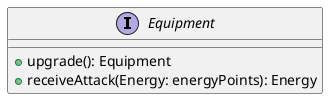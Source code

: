 @startuml
Interface Equipment {
    +upgrade(): Equipment
    +receiveAttack(Energy: energyPoints): Energy
}
@enduml